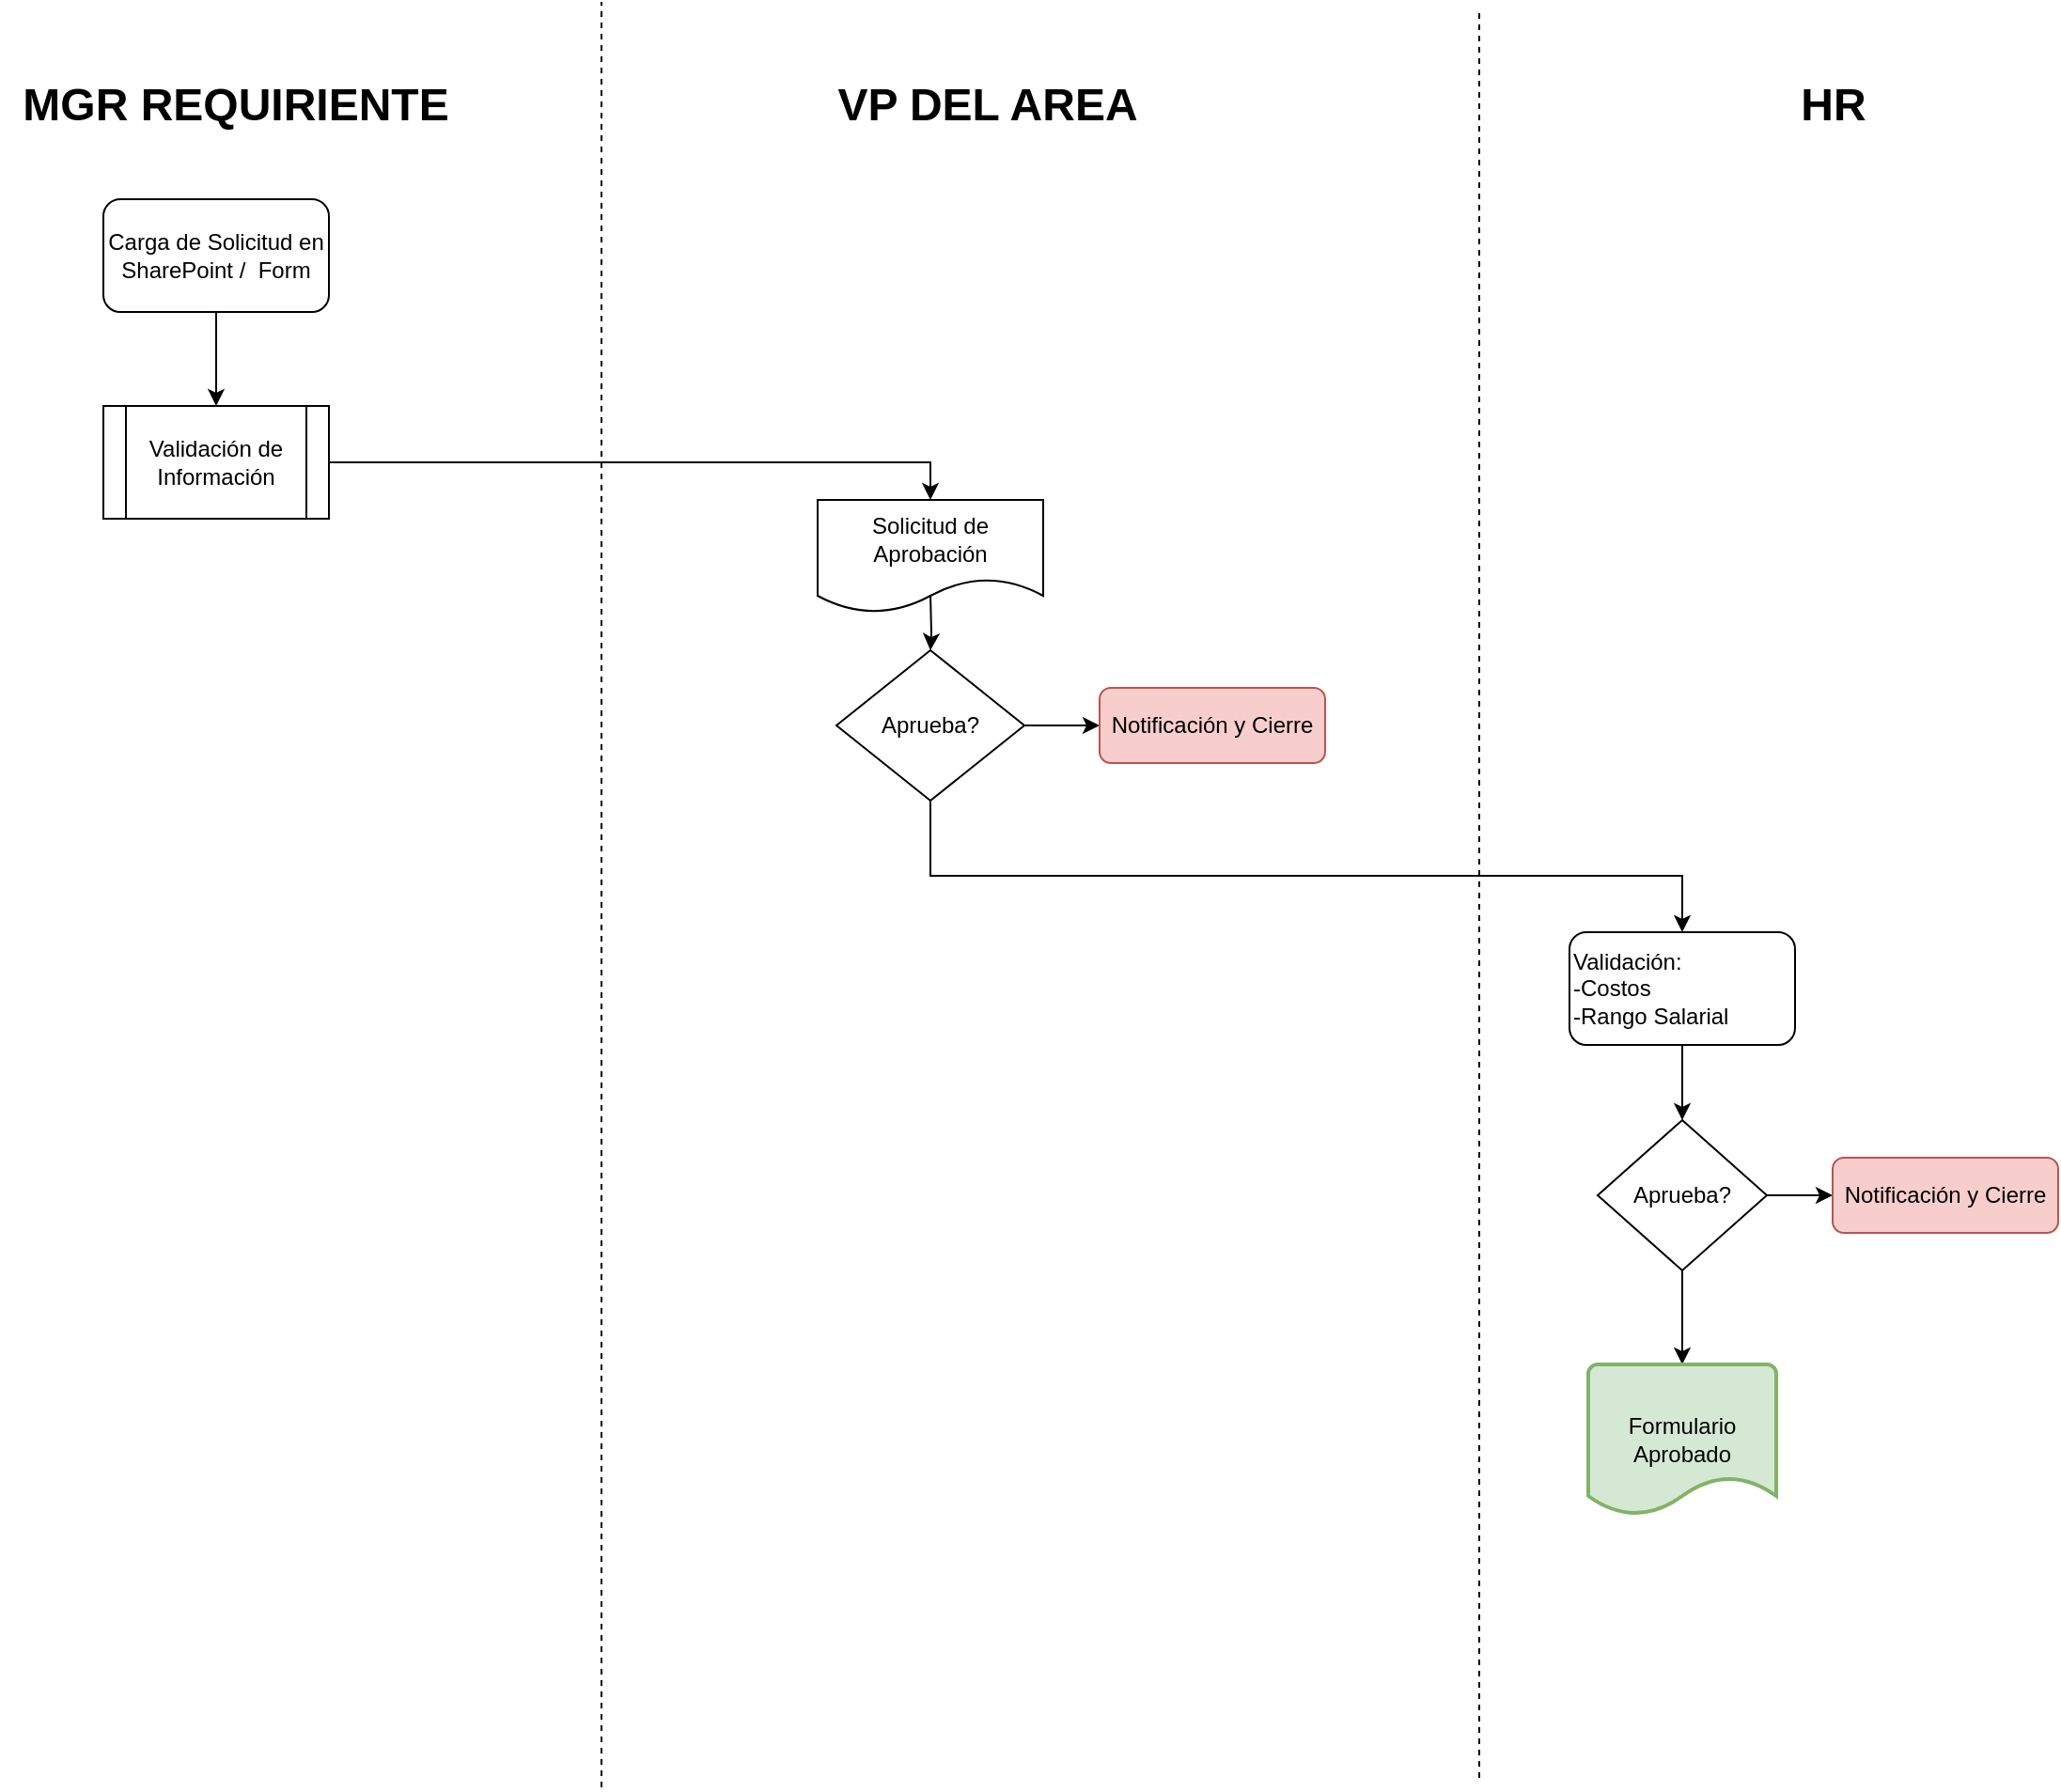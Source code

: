<mxfile version="20.8.13" type="github">
  <diagram name="Página-1" id="W01HY7S1i-WApw63HTxu">
    <mxGraphModel dx="1434" dy="3764" grid="1" gridSize="10" guides="1" tooltips="1" connect="1" arrows="1" fold="1" page="1" pageScale="1" pageWidth="1200" pageHeight="1000" math="0" shadow="0">
      <root>
        <mxCell id="0" />
        <mxCell id="1" parent="0" />
        <mxCell id="sReVO3ItDBOOGBIu__WI-1" value="&lt;b&gt;&lt;font style=&quot;font-size: 24px;&quot;&gt;MGR REQUIRIENTE&lt;/font&gt;&lt;/b&gt;" style="text;html=1;align=center;verticalAlign=middle;resizable=0;points=[];autosize=1;strokeColor=none;fillColor=none;" vertex="1" parent="1">
          <mxGeometry x="40" y="-2940" width="250" height="40" as="geometry" />
        </mxCell>
        <mxCell id="sReVO3ItDBOOGBIu__WI-2" value="" style="endArrow=none;dashed=1;html=1;rounded=0;fontSize=12;" edge="1" parent="1">
          <mxGeometry width="50" height="50" relative="1" as="geometry">
            <mxPoint x="360" y="-2025" as="sourcePoint" />
            <mxPoint x="360" y="-2975" as="targetPoint" />
          </mxGeometry>
        </mxCell>
        <mxCell id="sReVO3ItDBOOGBIu__WI-3" value="&lt;b&gt;&lt;font style=&quot;font-size: 24px;&quot;&gt;VP DEL AREA&lt;/font&gt;&lt;/b&gt;" style="text;html=1;align=center;verticalAlign=middle;resizable=0;points=[];autosize=1;strokeColor=none;fillColor=none;" vertex="1" parent="1">
          <mxGeometry x="475" y="-2940" width="180" height="40" as="geometry" />
        </mxCell>
        <mxCell id="sReVO3ItDBOOGBIu__WI-6" style="edgeStyle=orthogonalEdgeStyle;rounded=0;orthogonalLoop=1;jettySize=auto;html=1;entryX=0.5;entryY=0;entryDx=0;entryDy=0;" edge="1" parent="1" source="sReVO3ItDBOOGBIu__WI-4" target="sReVO3ItDBOOGBIu__WI-5">
          <mxGeometry relative="1" as="geometry" />
        </mxCell>
        <mxCell id="sReVO3ItDBOOGBIu__WI-4" value="Carga de Solicitud en SharePoint /&amp;nbsp; Form" style="rounded=1;whiteSpace=wrap;html=1;" vertex="1" parent="1">
          <mxGeometry x="95" y="-2870" width="120" height="60" as="geometry" />
        </mxCell>
        <mxCell id="sReVO3ItDBOOGBIu__WI-9" style="edgeStyle=orthogonalEdgeStyle;rounded=0;orthogonalLoop=1;jettySize=auto;html=1;entryX=0.5;entryY=0;entryDx=0;entryDy=0;" edge="1" parent="1" source="sReVO3ItDBOOGBIu__WI-5" target="sReVO3ItDBOOGBIu__WI-12">
          <mxGeometry relative="1" as="geometry">
            <mxPoint x="535" y="-2720" as="targetPoint" />
          </mxGeometry>
        </mxCell>
        <mxCell id="sReVO3ItDBOOGBIu__WI-5" value="Validación de Información" style="shape=process;whiteSpace=wrap;html=1;backgroundOutline=1;" vertex="1" parent="1">
          <mxGeometry x="95" y="-2760" width="120" height="60" as="geometry" />
        </mxCell>
        <mxCell id="sReVO3ItDBOOGBIu__WI-11" style="edgeStyle=orthogonalEdgeStyle;rounded=0;orthogonalLoop=1;jettySize=auto;html=1;exitX=0.5;exitY=1;exitDx=0;exitDy=0;" edge="1" parent="1" target="sReVO3ItDBOOGBIu__WI-10">
          <mxGeometry relative="1" as="geometry">
            <mxPoint x="535" y="-2660" as="sourcePoint" />
          </mxGeometry>
        </mxCell>
        <mxCell id="sReVO3ItDBOOGBIu__WI-14" style="edgeStyle=orthogonalEdgeStyle;rounded=0;orthogonalLoop=1;jettySize=auto;html=1;entryX=0;entryY=0.5;entryDx=0;entryDy=0;" edge="1" parent="1" source="sReVO3ItDBOOGBIu__WI-10" target="sReVO3ItDBOOGBIu__WI-13">
          <mxGeometry relative="1" as="geometry" />
        </mxCell>
        <mxCell id="sReVO3ItDBOOGBIu__WI-21" style="edgeStyle=orthogonalEdgeStyle;rounded=0;orthogonalLoop=1;jettySize=auto;html=1;" edge="1" parent="1" source="sReVO3ItDBOOGBIu__WI-10" target="sReVO3ItDBOOGBIu__WI-18">
          <mxGeometry relative="1" as="geometry">
            <Array as="points">
              <mxPoint x="535" y="-2510" />
              <mxPoint x="935" y="-2510" />
            </Array>
          </mxGeometry>
        </mxCell>
        <mxCell id="sReVO3ItDBOOGBIu__WI-10" value="Aprueba?" style="rhombus;whiteSpace=wrap;html=1;" vertex="1" parent="1">
          <mxGeometry x="485" y="-2630" width="100" height="80" as="geometry" />
        </mxCell>
        <mxCell id="sReVO3ItDBOOGBIu__WI-12" value="Solicitud de Aprobación" style="shape=document;whiteSpace=wrap;html=1;boundedLbl=1;" vertex="1" parent="1">
          <mxGeometry x="475" y="-2710" width="120" height="60" as="geometry" />
        </mxCell>
        <mxCell id="sReVO3ItDBOOGBIu__WI-13" value="Notificación y Cierre" style="rounded=1;whiteSpace=wrap;html=1;fillColor=#f8cecc;strokeColor=#b85450;" vertex="1" parent="1">
          <mxGeometry x="625" y="-2610" width="120" height="40" as="geometry" />
        </mxCell>
        <mxCell id="sReVO3ItDBOOGBIu__WI-16" value="&lt;b&gt;&lt;font style=&quot;font-size: 24px;&quot;&gt;HR&lt;/font&gt;&lt;/b&gt;" style="text;html=1;align=center;verticalAlign=middle;resizable=0;points=[];autosize=1;strokeColor=none;fillColor=none;" vertex="1" parent="1">
          <mxGeometry x="985" y="-2940" width="60" height="40" as="geometry" />
        </mxCell>
        <mxCell id="sReVO3ItDBOOGBIu__WI-17" value="" style="endArrow=none;dashed=1;html=1;rounded=0;fontSize=12;" edge="1" parent="1">
          <mxGeometry width="50" height="50" relative="1" as="geometry">
            <mxPoint x="827" y="-2030" as="sourcePoint" />
            <mxPoint x="827" y="-2970" as="targetPoint" />
          </mxGeometry>
        </mxCell>
        <mxCell id="sReVO3ItDBOOGBIu__WI-23" style="edgeStyle=orthogonalEdgeStyle;rounded=0;orthogonalLoop=1;jettySize=auto;html=1;entryX=0.5;entryY=0;entryDx=0;entryDy=0;" edge="1" parent="1" source="sReVO3ItDBOOGBIu__WI-18" target="sReVO3ItDBOOGBIu__WI-22">
          <mxGeometry relative="1" as="geometry" />
        </mxCell>
        <mxCell id="sReVO3ItDBOOGBIu__WI-18" value="Validación:&lt;br&gt;-Costos&lt;br&gt;-Rango Salarial" style="rounded=1;whiteSpace=wrap;html=1;align=left;" vertex="1" parent="1">
          <mxGeometry x="875" y="-2480" width="120" height="60" as="geometry" />
        </mxCell>
        <mxCell id="sReVO3ItDBOOGBIu__WI-25" style="edgeStyle=orthogonalEdgeStyle;rounded=0;orthogonalLoop=1;jettySize=auto;html=1;" edge="1" parent="1" source="sReVO3ItDBOOGBIu__WI-22" target="sReVO3ItDBOOGBIu__WI-24">
          <mxGeometry relative="1" as="geometry" />
        </mxCell>
        <mxCell id="sReVO3ItDBOOGBIu__WI-27" style="edgeStyle=orthogonalEdgeStyle;rounded=0;orthogonalLoop=1;jettySize=auto;html=1;entryX=0.5;entryY=0;entryDx=0;entryDy=0;entryPerimeter=0;" edge="1" parent="1" source="sReVO3ItDBOOGBIu__WI-22" target="sReVO3ItDBOOGBIu__WI-26">
          <mxGeometry relative="1" as="geometry" />
        </mxCell>
        <mxCell id="sReVO3ItDBOOGBIu__WI-22" value="Aprueba?" style="rhombus;whiteSpace=wrap;html=1;" vertex="1" parent="1">
          <mxGeometry x="890" y="-2380" width="90" height="80" as="geometry" />
        </mxCell>
        <mxCell id="sReVO3ItDBOOGBIu__WI-24" value="Notificación y Cierre" style="rounded=1;whiteSpace=wrap;html=1;fillColor=#f8cecc;strokeColor=#b85450;" vertex="1" parent="1">
          <mxGeometry x="1015" y="-2360" width="120" height="40" as="geometry" />
        </mxCell>
        <mxCell id="sReVO3ItDBOOGBIu__WI-26" value="Formulario&lt;br&gt;Aprobado" style="strokeWidth=2;html=1;shape=mxgraph.flowchart.document2;whiteSpace=wrap;size=0.25;fillColor=#d5e8d4;strokeColor=#82b366;" vertex="1" parent="1">
          <mxGeometry x="885" y="-2250" width="100" height="80" as="geometry" />
        </mxCell>
      </root>
    </mxGraphModel>
  </diagram>
</mxfile>

